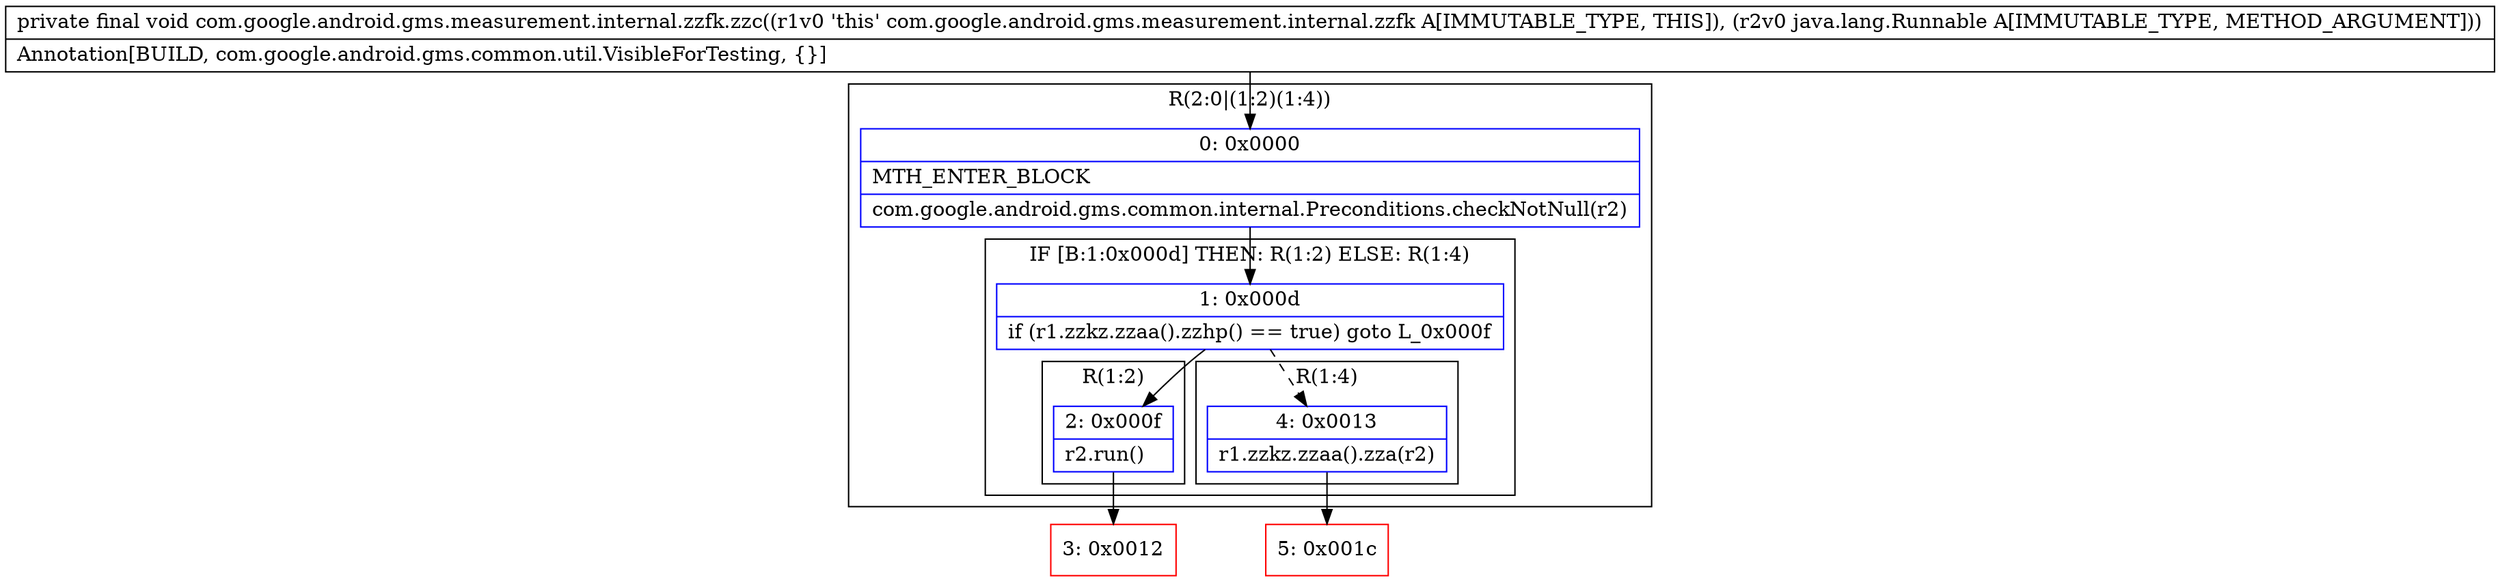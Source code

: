 digraph "CFG forcom.google.android.gms.measurement.internal.zzfk.zzc(Ljava\/lang\/Runnable;)V" {
subgraph cluster_Region_1992930083 {
label = "R(2:0|(1:2)(1:4))";
node [shape=record,color=blue];
Node_0 [shape=record,label="{0\:\ 0x0000|MTH_ENTER_BLOCK\l|com.google.android.gms.common.internal.Preconditions.checkNotNull(r2)\l}"];
subgraph cluster_IfRegion_1844023482 {
label = "IF [B:1:0x000d] THEN: R(1:2) ELSE: R(1:4)";
node [shape=record,color=blue];
Node_1 [shape=record,label="{1\:\ 0x000d|if (r1.zzkz.zzaa().zzhp() == true) goto L_0x000f\l}"];
subgraph cluster_Region_637855775 {
label = "R(1:2)";
node [shape=record,color=blue];
Node_2 [shape=record,label="{2\:\ 0x000f|r2.run()\l}"];
}
subgraph cluster_Region_999050688 {
label = "R(1:4)";
node [shape=record,color=blue];
Node_4 [shape=record,label="{4\:\ 0x0013|r1.zzkz.zzaa().zza(r2)\l}"];
}
}
}
Node_3 [shape=record,color=red,label="{3\:\ 0x0012}"];
Node_5 [shape=record,color=red,label="{5\:\ 0x001c}"];
MethodNode[shape=record,label="{private final void com.google.android.gms.measurement.internal.zzfk.zzc((r1v0 'this' com.google.android.gms.measurement.internal.zzfk A[IMMUTABLE_TYPE, THIS]), (r2v0 java.lang.Runnable A[IMMUTABLE_TYPE, METHOD_ARGUMENT]))  | Annotation[BUILD, com.google.android.gms.common.util.VisibleForTesting, \{\}]\l}"];
MethodNode -> Node_0;
Node_0 -> Node_1;
Node_1 -> Node_2;
Node_1 -> Node_4[style=dashed];
Node_2 -> Node_3;
Node_4 -> Node_5;
}

